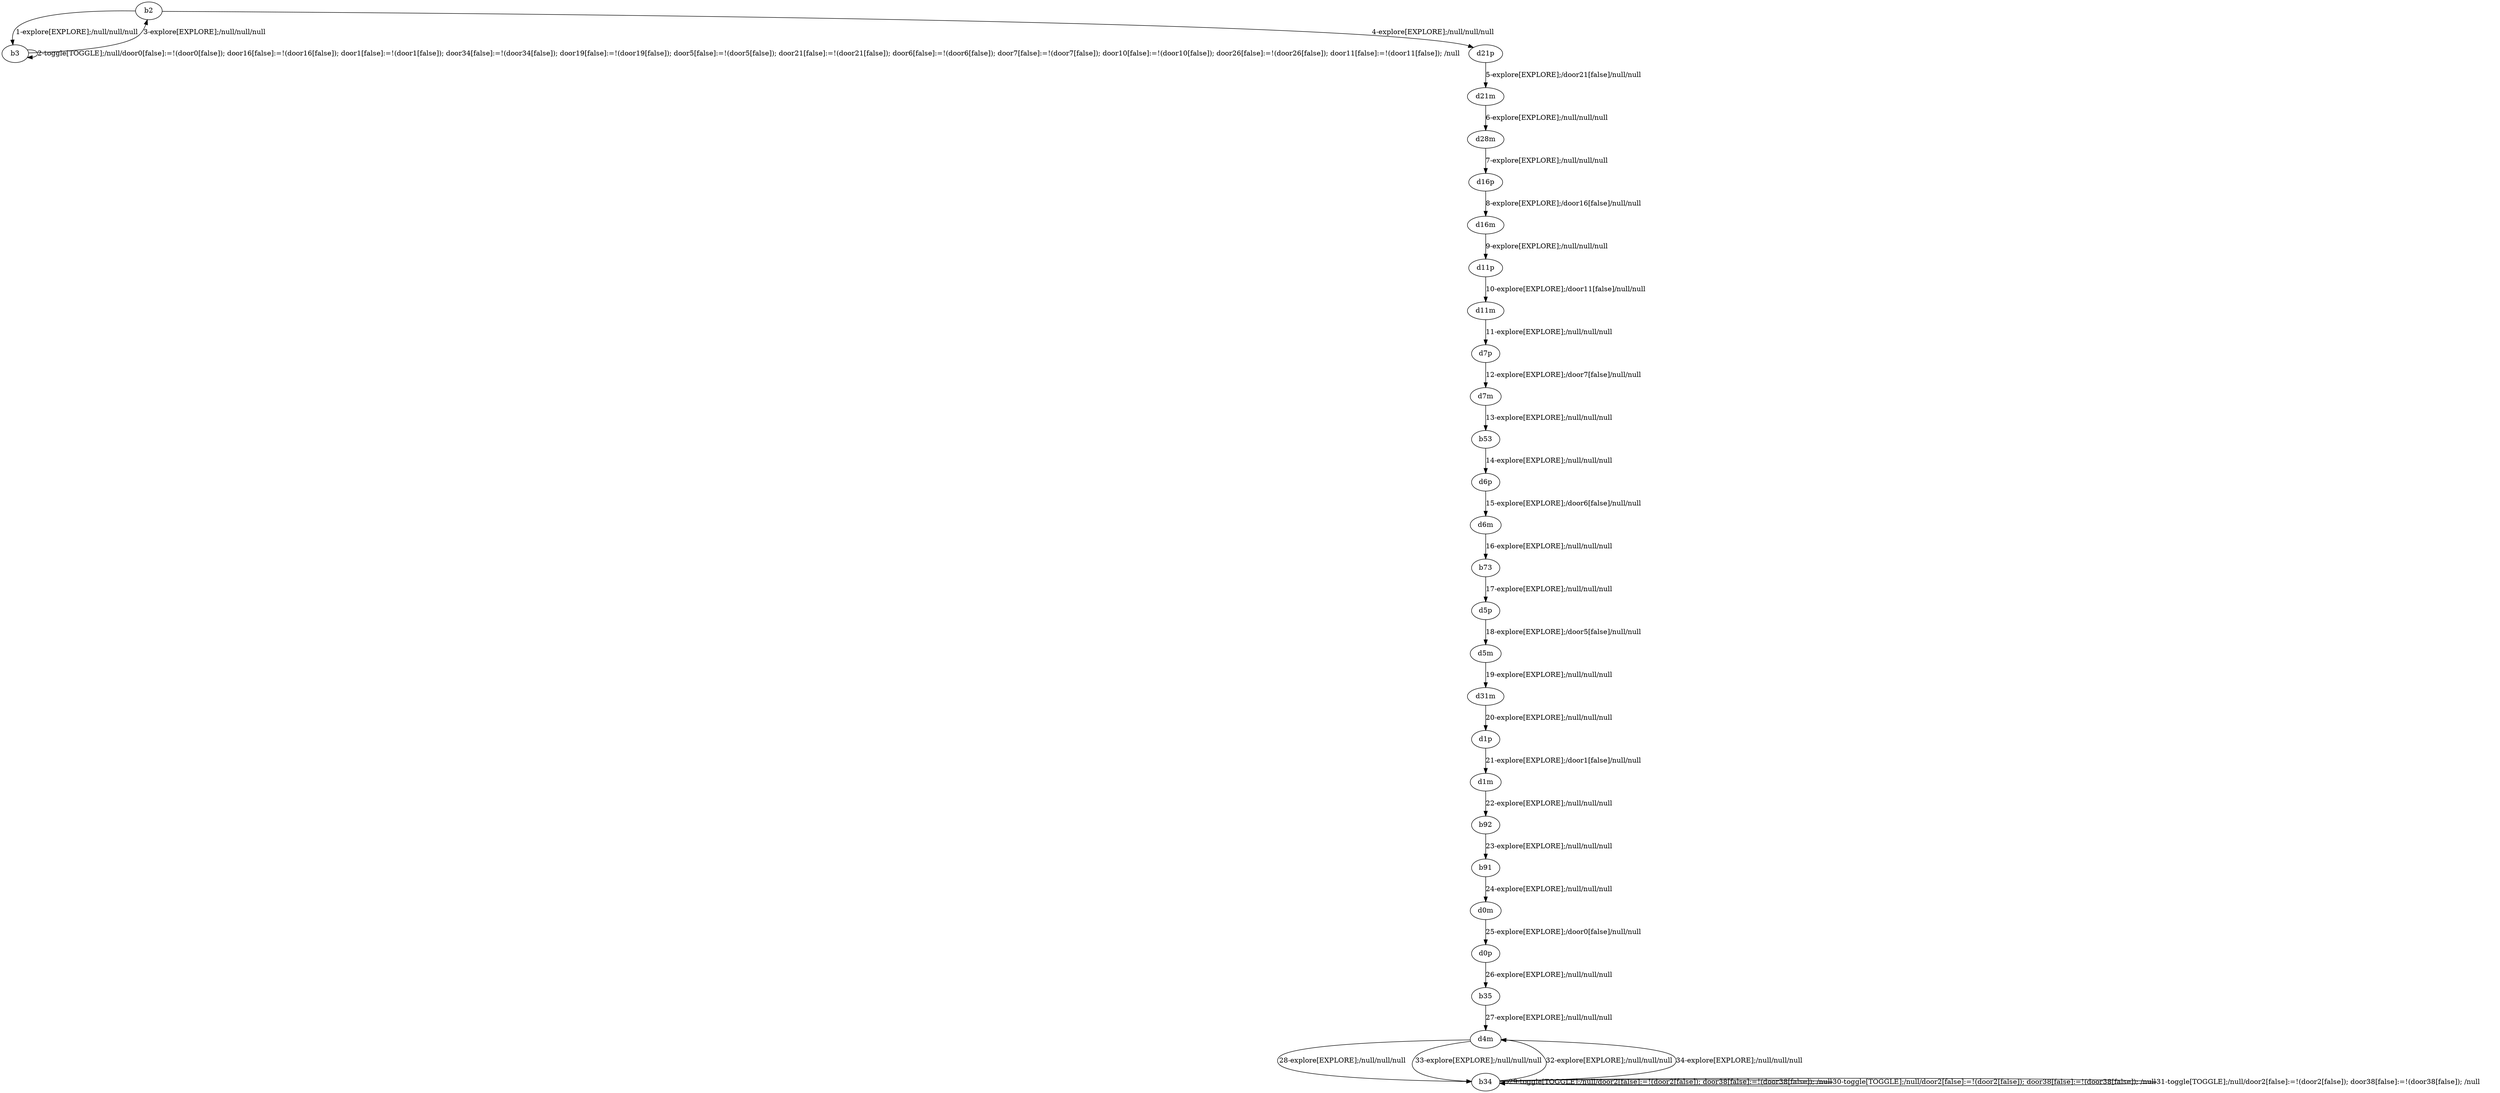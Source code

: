 # Total number of goals covered by this test: 1
# b34 --> b34

digraph g {
"b2" -> "b3" [label = "1-explore[EXPLORE];/null/null/null"];
"b3" -> "b3" [label = "2-toggle[TOGGLE];/null/door0[false]:=!(door0[false]); door16[false]:=!(door16[false]); door1[false]:=!(door1[false]); door34[false]:=!(door34[false]); door19[false]:=!(door19[false]); door5[false]:=!(door5[false]); door21[false]:=!(door21[false]); door6[false]:=!(door6[false]); door7[false]:=!(door7[false]); door10[false]:=!(door10[false]); door26[false]:=!(door26[false]); door11[false]:=!(door11[false]); /null"];
"b3" -> "b2" [label = "3-explore[EXPLORE];/null/null/null"];
"b2" -> "d21p" [label = "4-explore[EXPLORE];/null/null/null"];
"d21p" -> "d21m" [label = "5-explore[EXPLORE];/door21[false]/null/null"];
"d21m" -> "d28m" [label = "6-explore[EXPLORE];/null/null/null"];
"d28m" -> "d16p" [label = "7-explore[EXPLORE];/null/null/null"];
"d16p" -> "d16m" [label = "8-explore[EXPLORE];/door16[false]/null/null"];
"d16m" -> "d11p" [label = "9-explore[EXPLORE];/null/null/null"];
"d11p" -> "d11m" [label = "10-explore[EXPLORE];/door11[false]/null/null"];
"d11m" -> "d7p" [label = "11-explore[EXPLORE];/null/null/null"];
"d7p" -> "d7m" [label = "12-explore[EXPLORE];/door7[false]/null/null"];
"d7m" -> "b53" [label = "13-explore[EXPLORE];/null/null/null"];
"b53" -> "d6p" [label = "14-explore[EXPLORE];/null/null/null"];
"d6p" -> "d6m" [label = "15-explore[EXPLORE];/door6[false]/null/null"];
"d6m" -> "b73" [label = "16-explore[EXPLORE];/null/null/null"];
"b73" -> "d5p" [label = "17-explore[EXPLORE];/null/null/null"];
"d5p" -> "d5m" [label = "18-explore[EXPLORE];/door5[false]/null/null"];
"d5m" -> "d31m" [label = "19-explore[EXPLORE];/null/null/null"];
"d31m" -> "d1p" [label = "20-explore[EXPLORE];/null/null/null"];
"d1p" -> "d1m" [label = "21-explore[EXPLORE];/door1[false]/null/null"];
"d1m" -> "b92" [label = "22-explore[EXPLORE];/null/null/null"];
"b92" -> "b91" [label = "23-explore[EXPLORE];/null/null/null"];
"b91" -> "d0m" [label = "24-explore[EXPLORE];/null/null/null"];
"d0m" -> "d0p" [label = "25-explore[EXPLORE];/door0[false]/null/null"];
"d0p" -> "b35" [label = "26-explore[EXPLORE];/null/null/null"];
"b35" -> "d4m" [label = "27-explore[EXPLORE];/null/null/null"];
"d4m" -> "b34" [label = "28-explore[EXPLORE];/null/null/null"];
"b34" -> "b34" [label = "29-toggle[TOGGLE];/null/door2[false]:=!(door2[false]); door38[false]:=!(door38[false]); /null"];
"b34" -> "b34" [label = "30-toggle[TOGGLE];/null/door2[false]:=!(door2[false]); door38[false]:=!(door38[false]); /null"];
"b34" -> "b34" [label = "31-toggle[TOGGLE];/null/door2[false]:=!(door2[false]); door38[false]:=!(door38[false]); /null"];
"b34" -> "d4m" [label = "32-explore[EXPLORE];/null/null/null"];
"d4m" -> "b34" [label = "33-explore[EXPLORE];/null/null/null"];
"b34" -> "d4m" [label = "34-explore[EXPLORE];/null/null/null"];
}